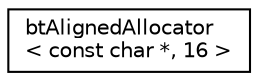 digraph "Graphical Class Hierarchy"
{
  edge [fontname="Helvetica",fontsize="10",labelfontname="Helvetica",labelfontsize="10"];
  node [fontname="Helvetica",fontsize="10",shape=record];
  rankdir="LR";
  Node1 [label="btAlignedAllocator\l\< const char *, 16 \>",height=0.2,width=0.4,color="black", fillcolor="white", style="filled",URL="$classbt_aligned_allocator.html"];
}
